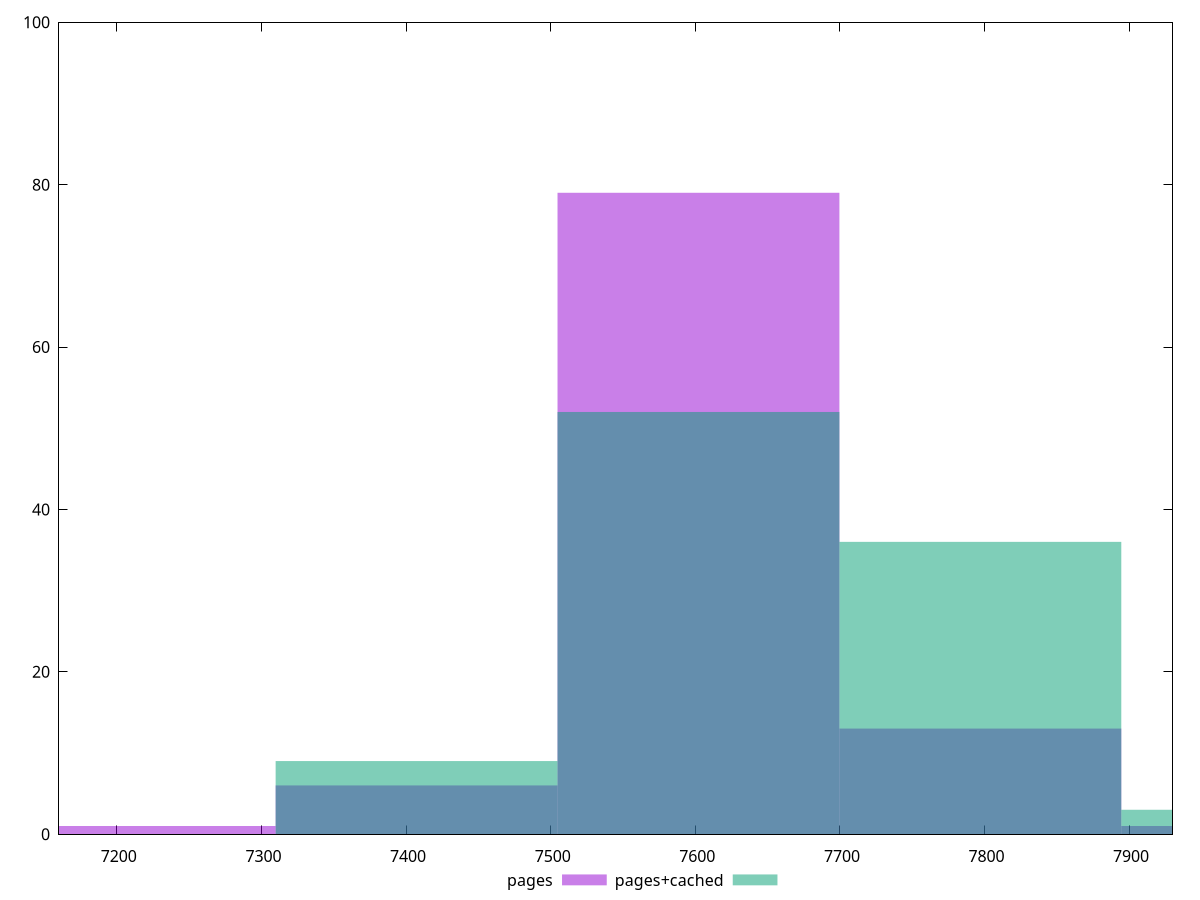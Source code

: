 reset

$pages <<EOF
7992.055706998511 1
7212.342955096216 1
7797.127519022937 13
7602.199331047364 79
7407.27114307179 6
EOF

$pagesCached <<EOF
7992.055706998511 3
7797.127519022937 36
7602.199331047364 52
7407.27114307179 9
EOF

set key outside below
set boxwidth 194.92818797557342
set xrange [7160:7930]
set yrange [0:100]
set trange [0:100]
set style fill transparent solid 0.5 noborder
set terminal svg size 640, 500 enhanced background rgb 'white'
set output "report_00019_2021-02-10T18-14-37.922Z//uses-text-compression/comparison/histogram/0_vs_1.svg"

plot $pages title "pages" with boxes, \
     $pagesCached title "pages+cached" with boxes

reset
